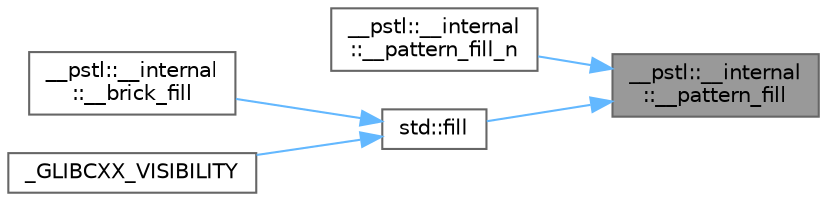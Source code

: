 digraph "__pstl::__internal::__pattern_fill"
{
 // LATEX_PDF_SIZE
  bgcolor="transparent";
  edge [fontname=Helvetica,fontsize=10,labelfontname=Helvetica,labelfontsize=10];
  node [fontname=Helvetica,fontsize=10,shape=box,height=0.2,width=0.4];
  rankdir="RL";
  Node1 [id="Node000001",label="__pstl::__internal\l::__pattern_fill",height=0.2,width=0.4,color="gray40", fillcolor="grey60", style="filled", fontcolor="black",tooltip=" "];
  Node1 -> Node2 [id="edge1_Node000001_Node000002",dir="back",color="steelblue1",style="solid",tooltip=" "];
  Node2 [id="Node000002",label="__pstl::__internal\l::__pattern_fill_n",height=0.2,width=0.4,color="grey40", fillcolor="white", style="filled",URL="$namespace____pstl_1_1____internal.html#a56499de61c94cc462ef14f3fc499dc9e",tooltip=" "];
  Node1 -> Node3 [id="edge2_Node000001_Node000003",dir="back",color="steelblue1",style="solid",tooltip=" "];
  Node3 [id="Node000003",label="std::fill",height=0.2,width=0.4,color="grey40", fillcolor="white", style="filled",URL="$namespacestd.html#a9042ae744521b1770e868813f939b4b7",tooltip=" "];
  Node3 -> Node4 [id="edge3_Node000003_Node000004",dir="back",color="steelblue1",style="solid",tooltip=" "];
  Node4 [id="Node000004",label="__pstl::__internal\l::__brick_fill",height=0.2,width=0.4,color="grey40", fillcolor="white", style="filled",URL="$namespace____pstl_1_1____internal.html#a19af0566e05f3357ce3695374cca0c2e",tooltip=" "];
  Node3 -> Node5 [id="edge4_Node000003_Node000005",dir="back",color="steelblue1",style="solid",tooltip=" "];
  Node5 [id="Node000005",label="_GLIBCXX_VISIBILITY",height=0.2,width=0.4,color="grey40", fillcolor="white", style="filled",URL="$_classes_2lib_2include_2c_09_09_2tr1_2hashtable_8h.html#a544d74b2d5d0dd2197f5fd6f02691de0",tooltip=" "];
}
